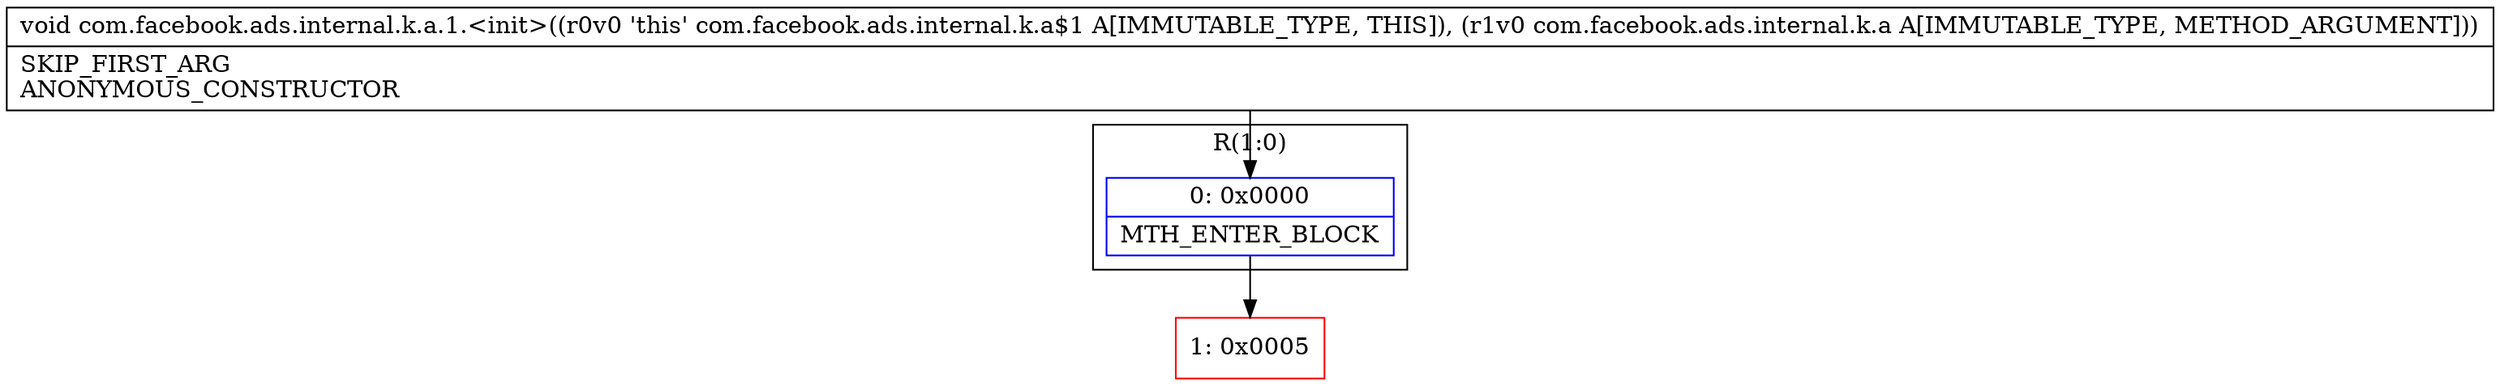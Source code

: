 digraph "CFG forcom.facebook.ads.internal.k.a.1.\<init\>(Lcom\/facebook\/ads\/internal\/k\/a;)V" {
subgraph cluster_Region_1484290893 {
label = "R(1:0)";
node [shape=record,color=blue];
Node_0 [shape=record,label="{0\:\ 0x0000|MTH_ENTER_BLOCK\l}"];
}
Node_1 [shape=record,color=red,label="{1\:\ 0x0005}"];
MethodNode[shape=record,label="{void com.facebook.ads.internal.k.a.1.\<init\>((r0v0 'this' com.facebook.ads.internal.k.a$1 A[IMMUTABLE_TYPE, THIS]), (r1v0 com.facebook.ads.internal.k.a A[IMMUTABLE_TYPE, METHOD_ARGUMENT]))  | SKIP_FIRST_ARG\lANONYMOUS_CONSTRUCTOR\l}"];
MethodNode -> Node_0;
Node_0 -> Node_1;
}

